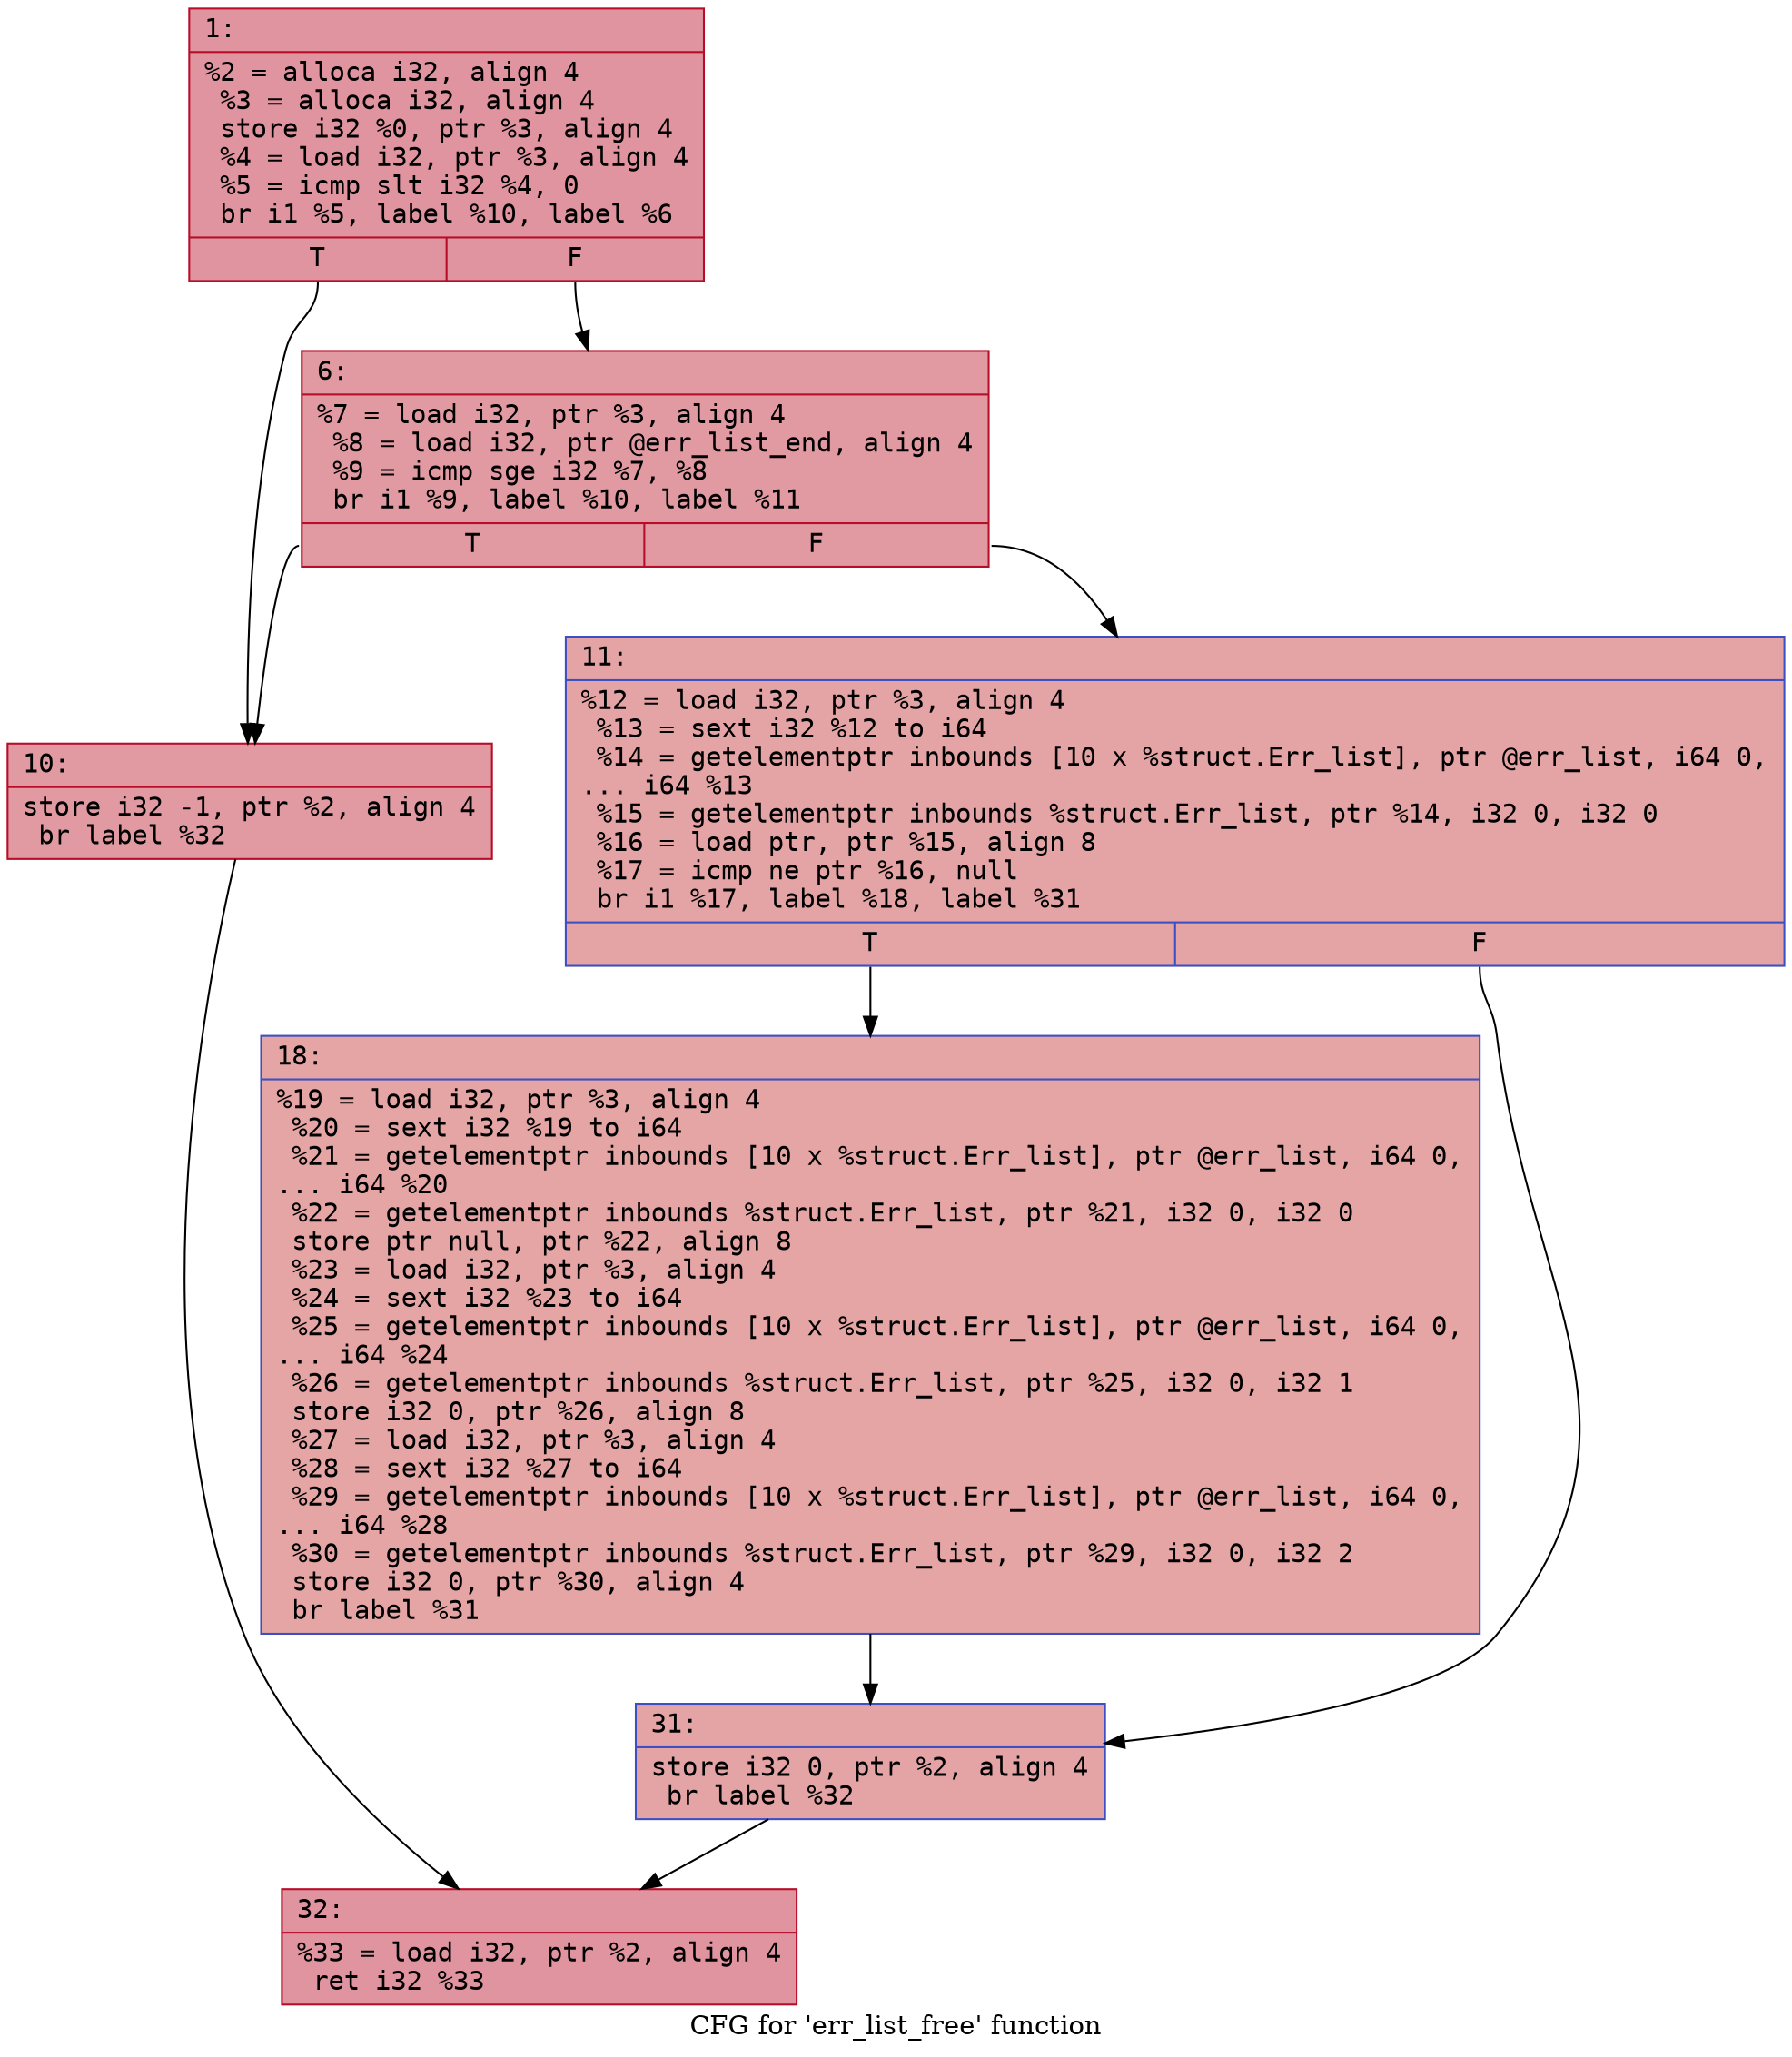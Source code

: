 digraph "CFG for 'err_list_free' function" {
	label="CFG for 'err_list_free' function";

	Node0x600001bee4e0 [shape=record,color="#b70d28ff", style=filled, fillcolor="#b70d2870" fontname="Courier",label="{1:\l|  %2 = alloca i32, align 4\l  %3 = alloca i32, align 4\l  store i32 %0, ptr %3, align 4\l  %4 = load i32, ptr %3, align 4\l  %5 = icmp slt i32 %4, 0\l  br i1 %5, label %10, label %6\l|{<s0>T|<s1>F}}"];
	Node0x600001bee4e0:s0 -> Node0x600001bee580[tooltip="1 -> 10\nProbability 37.50%" ];
	Node0x600001bee4e0:s1 -> Node0x600001bee530[tooltip="1 -> 6\nProbability 62.50%" ];
	Node0x600001bee530 [shape=record,color="#b70d28ff", style=filled, fillcolor="#bb1b2c70" fontname="Courier",label="{6:\l|  %7 = load i32, ptr %3, align 4\l  %8 = load i32, ptr @err_list_end, align 4\l  %9 = icmp sge i32 %7, %8\l  br i1 %9, label %10, label %11\l|{<s0>T|<s1>F}}"];
	Node0x600001bee530:s0 -> Node0x600001bee580[tooltip="6 -> 10\nProbability 50.00%" ];
	Node0x600001bee530:s1 -> Node0x600001bee5d0[tooltip="6 -> 11\nProbability 50.00%" ];
	Node0x600001bee580 [shape=record,color="#b70d28ff", style=filled, fillcolor="#bb1b2c70" fontname="Courier",label="{10:\l|  store i32 -1, ptr %2, align 4\l  br label %32\l}"];
	Node0x600001bee580 -> Node0x600001bee6c0[tooltip="10 -> 32\nProbability 100.00%" ];
	Node0x600001bee5d0 [shape=record,color="#3d50c3ff", style=filled, fillcolor="#c32e3170" fontname="Courier",label="{11:\l|  %12 = load i32, ptr %3, align 4\l  %13 = sext i32 %12 to i64\l  %14 = getelementptr inbounds [10 x %struct.Err_list], ptr @err_list, i64 0,\l... i64 %13\l  %15 = getelementptr inbounds %struct.Err_list, ptr %14, i32 0, i32 0\l  %16 = load ptr, ptr %15, align 8\l  %17 = icmp ne ptr %16, null\l  br i1 %17, label %18, label %31\l|{<s0>T|<s1>F}}"];
	Node0x600001bee5d0:s0 -> Node0x600001bee620[tooltip="11 -> 18\nProbability 62.50%" ];
	Node0x600001bee5d0:s1 -> Node0x600001bee670[tooltip="11 -> 31\nProbability 37.50%" ];
	Node0x600001bee620 [shape=record,color="#3d50c3ff", style=filled, fillcolor="#c5333470" fontname="Courier",label="{18:\l|  %19 = load i32, ptr %3, align 4\l  %20 = sext i32 %19 to i64\l  %21 = getelementptr inbounds [10 x %struct.Err_list], ptr @err_list, i64 0,\l... i64 %20\l  %22 = getelementptr inbounds %struct.Err_list, ptr %21, i32 0, i32 0\l  store ptr null, ptr %22, align 8\l  %23 = load i32, ptr %3, align 4\l  %24 = sext i32 %23 to i64\l  %25 = getelementptr inbounds [10 x %struct.Err_list], ptr @err_list, i64 0,\l... i64 %24\l  %26 = getelementptr inbounds %struct.Err_list, ptr %25, i32 0, i32 1\l  store i32 0, ptr %26, align 8\l  %27 = load i32, ptr %3, align 4\l  %28 = sext i32 %27 to i64\l  %29 = getelementptr inbounds [10 x %struct.Err_list], ptr @err_list, i64 0,\l... i64 %28\l  %30 = getelementptr inbounds %struct.Err_list, ptr %29, i32 0, i32 2\l  store i32 0, ptr %30, align 4\l  br label %31\l}"];
	Node0x600001bee620 -> Node0x600001bee670[tooltip="18 -> 31\nProbability 100.00%" ];
	Node0x600001bee670 [shape=record,color="#3d50c3ff", style=filled, fillcolor="#c32e3170" fontname="Courier",label="{31:\l|  store i32 0, ptr %2, align 4\l  br label %32\l}"];
	Node0x600001bee670 -> Node0x600001bee6c0[tooltip="31 -> 32\nProbability 100.00%" ];
	Node0x600001bee6c0 [shape=record,color="#b70d28ff", style=filled, fillcolor="#b70d2870" fontname="Courier",label="{32:\l|  %33 = load i32, ptr %2, align 4\l  ret i32 %33\l}"];
}
